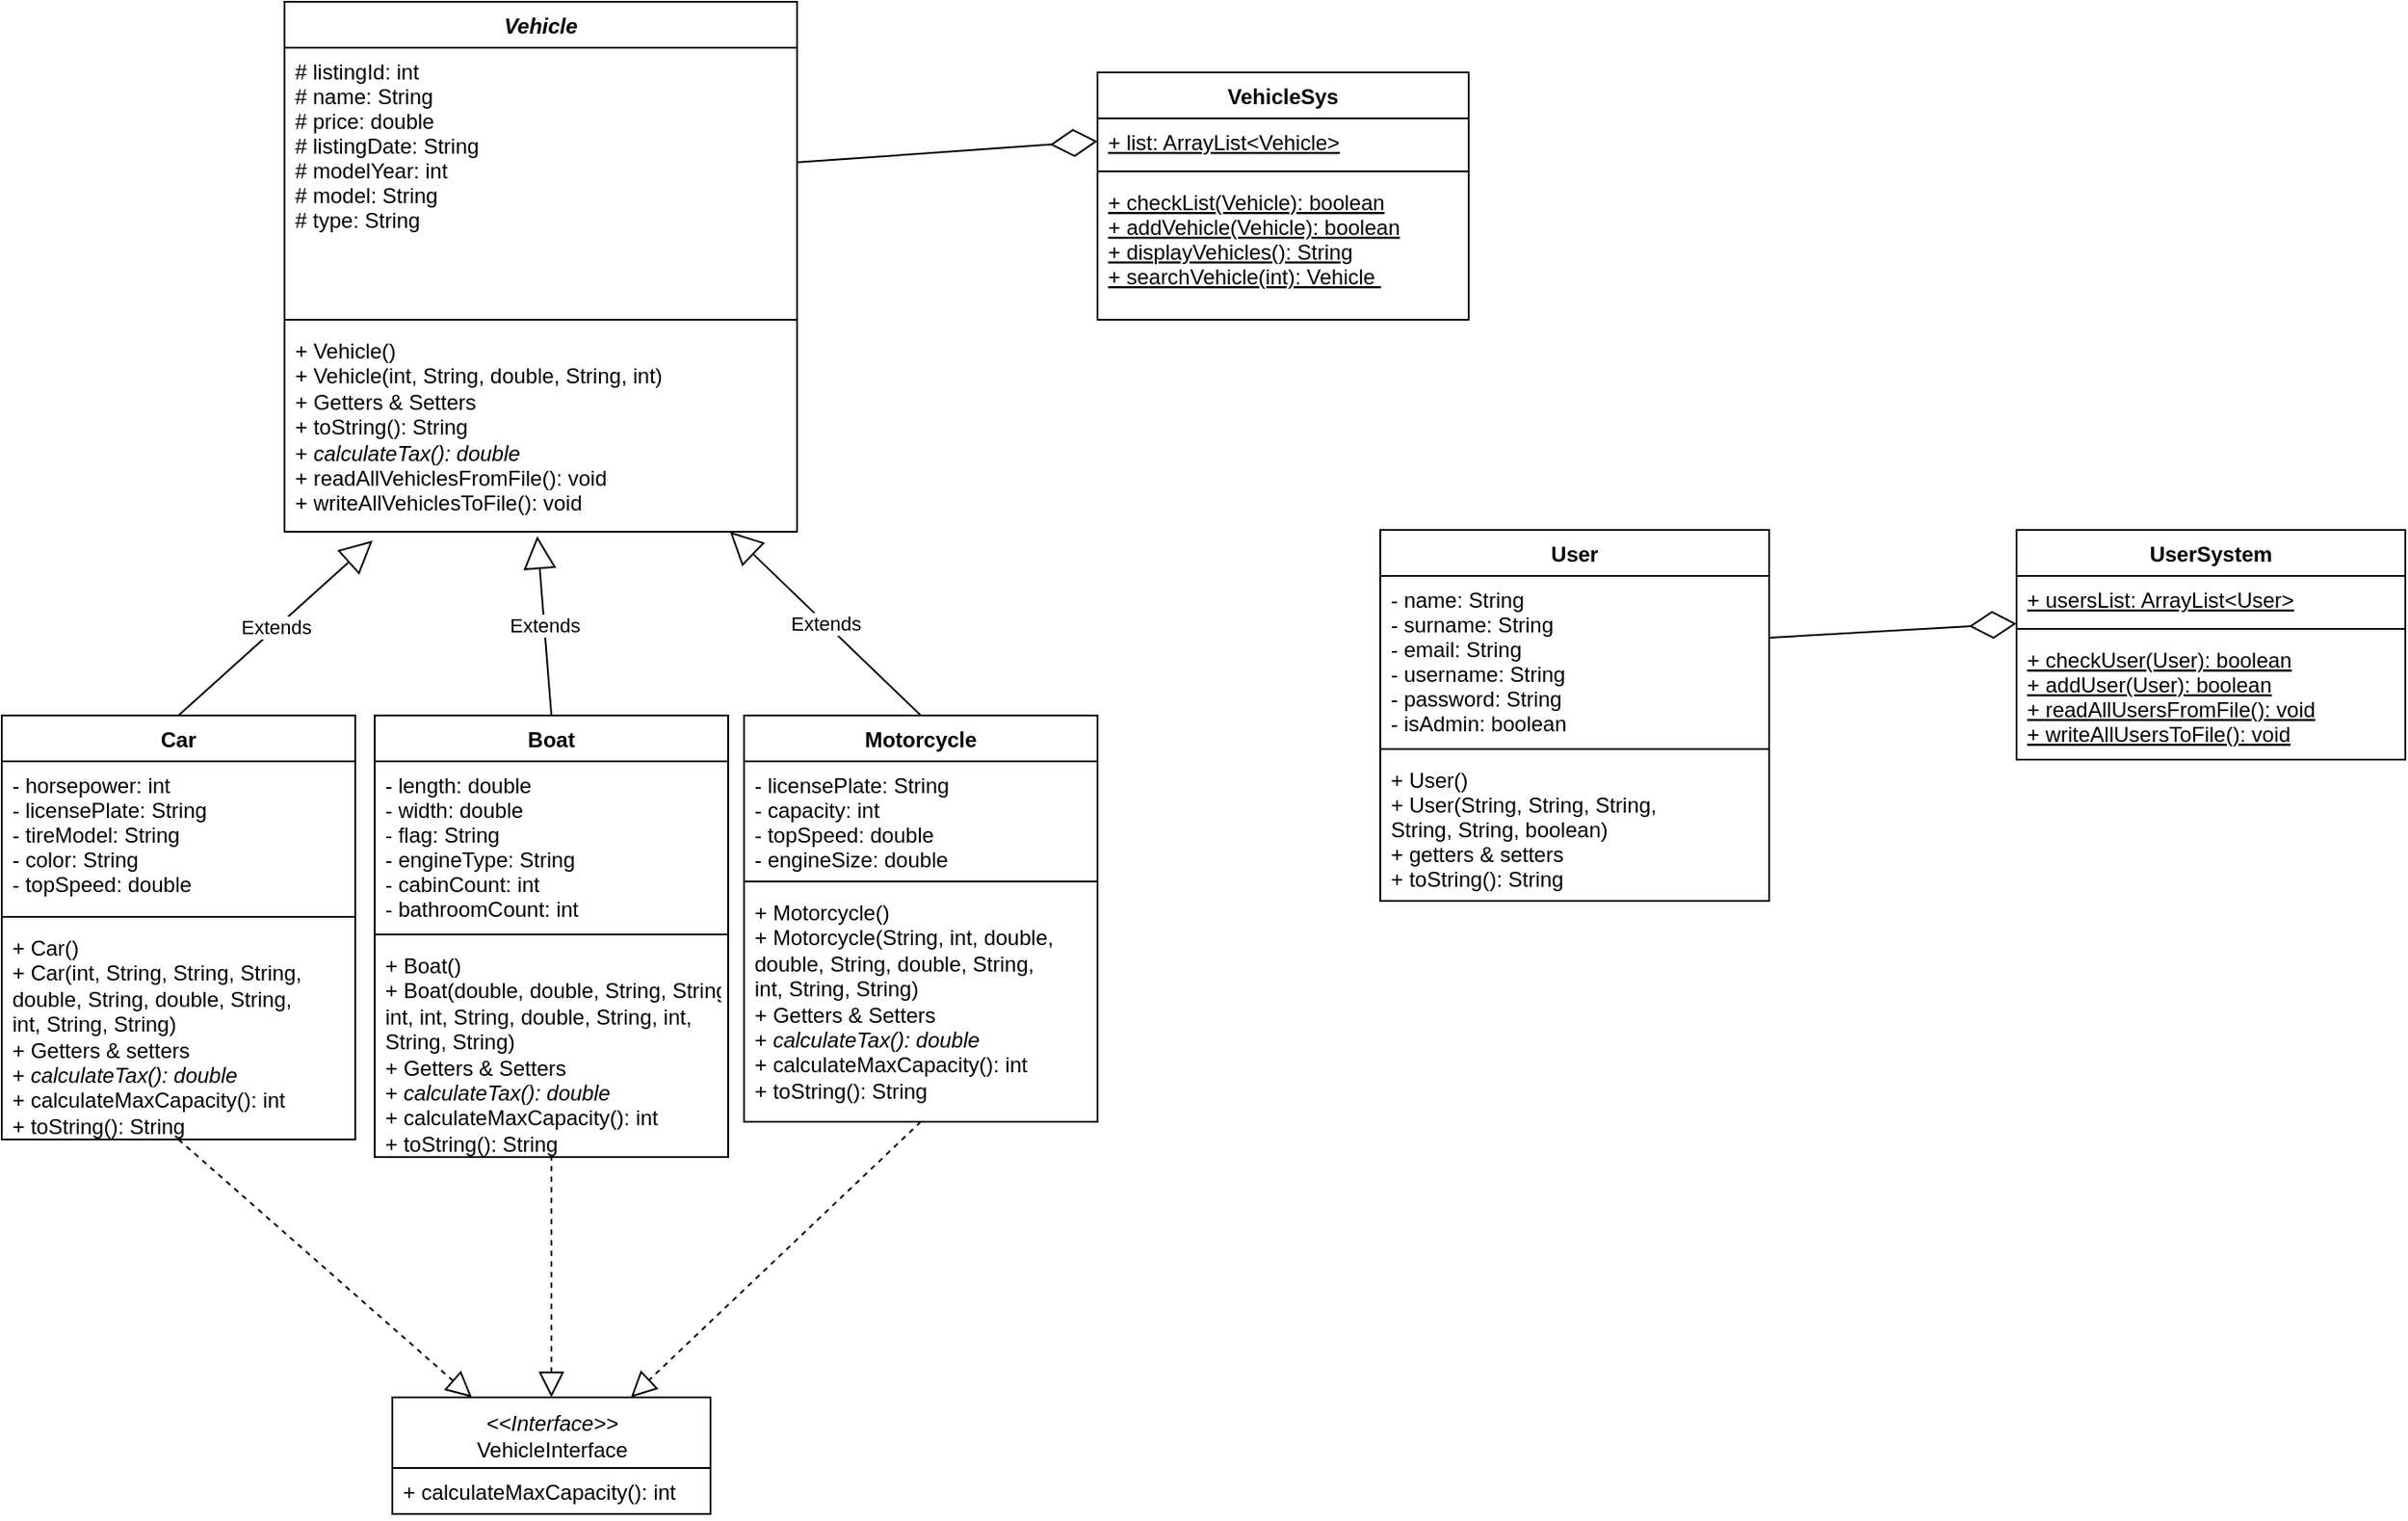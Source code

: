 <mxfile version="12.4.3" type="github" pages="1">
  <diagram id="-B1ppT6hz_5FP_6IwFYu" name="Page-1">
    <mxGraphModel dx="1550" dy="841" grid="1" gridSize="10" guides="1" tooltips="1" connect="1" arrows="1" fold="1" page="1" pageScale="1" pageWidth="1500" pageHeight="1500" math="0" shadow="0">
      <root>
        <mxCell id="0"/>
        <mxCell id="1" parent="0"/>
        <mxCell id="MA55_t0_zQ04JRDkS3So-1" value="Vehicle" style="swimlane;fontStyle=3;align=center;verticalAlign=top;childLayout=stackLayout;horizontal=1;startSize=26;horizontalStack=0;resizeParent=1;resizeParentMax=0;resizeLast=0;collapsible=1;marginBottom=0;" parent="1" vertex="1">
          <mxGeometry x="240" y="460" width="290" height="300" as="geometry"/>
        </mxCell>
        <mxCell id="MA55_t0_zQ04JRDkS3So-2" value="# listingId: int&#xa;# name: String&#xa;# price: double&#xa;# listingDate: String&#xa;# modelYear: int&#xa;# model: String&#xa;# type: String&#xa;&#xa;&#xa;" style="text;strokeColor=none;fillColor=none;align=left;verticalAlign=top;spacingLeft=4;spacingRight=4;overflow=hidden;rotatable=0;points=[[0,0.5],[1,0.5]];portConstraint=eastwest;" parent="MA55_t0_zQ04JRDkS3So-1" vertex="1">
          <mxGeometry y="26" width="290" height="150" as="geometry"/>
        </mxCell>
        <mxCell id="MA55_t0_zQ04JRDkS3So-3" value="" style="line;strokeWidth=1;fillColor=none;align=left;verticalAlign=middle;spacingTop=-1;spacingLeft=3;spacingRight=3;rotatable=0;labelPosition=right;points=[];portConstraint=eastwest;" parent="MA55_t0_zQ04JRDkS3So-1" vertex="1">
          <mxGeometry y="176" width="290" height="8" as="geometry"/>
        </mxCell>
        <mxCell id="MA55_t0_zQ04JRDkS3So-4" value="+ Vehicle()&lt;br&gt;+ Vehicle(int, String, double, String, int)&lt;br&gt;&lt;div&gt;+ Getters &amp;amp; Setters&lt;/div&gt;&lt;div&gt;+ toString(): String&lt;/div&gt;&lt;div&gt;+&lt;i&gt; calculateTax(): double&lt;/i&gt;&lt;/div&gt;+ readAllVehiclesFromFile(): void&lt;br&gt;+ writeAllVehiclesToFile(): void" style="text;strokeColor=none;fillColor=none;align=left;verticalAlign=top;spacingLeft=4;spacingRight=4;overflow=hidden;rotatable=0;points=[[0,0.5],[1,0.5]];portConstraint=eastwest;html=1;" parent="MA55_t0_zQ04JRDkS3So-1" vertex="1">
          <mxGeometry y="184" width="290" height="116" as="geometry"/>
        </mxCell>
        <mxCell id="MA55_t0_zQ04JRDkS3So-5" value="Car" style="swimlane;fontStyle=1;align=center;verticalAlign=top;childLayout=stackLayout;horizontal=1;startSize=26;horizontalStack=0;resizeParent=1;resizeParentMax=0;resizeLast=0;collapsible=1;marginBottom=0;" parent="1" vertex="1">
          <mxGeometry x="80" y="864" width="200" height="240" as="geometry"/>
        </mxCell>
        <mxCell id="MA55_t0_zQ04JRDkS3So-6" value="- horsepower: int&#xa;- licensePlate: String&#xa;- tireModel: String&#xa;- color: String&#xa;- topSpeed: double&#xa;" style="text;strokeColor=none;fillColor=none;align=left;verticalAlign=top;spacingLeft=4;spacingRight=4;overflow=hidden;rotatable=0;points=[[0,0.5],[1,0.5]];portConstraint=eastwest;" parent="MA55_t0_zQ04JRDkS3So-5" vertex="1">
          <mxGeometry y="26" width="200" height="84" as="geometry"/>
        </mxCell>
        <mxCell id="MA55_t0_zQ04JRDkS3So-7" value="" style="line;strokeWidth=1;fillColor=none;align=left;verticalAlign=middle;spacingTop=-1;spacingLeft=3;spacingRight=3;rotatable=0;labelPosition=right;points=[];portConstraint=eastwest;" parent="MA55_t0_zQ04JRDkS3So-5" vertex="1">
          <mxGeometry y="110" width="200" height="8" as="geometry"/>
        </mxCell>
        <mxCell id="MA55_t0_zQ04JRDkS3So-8" value="+ Car()&lt;br&gt;+ Car(int, String, String, String,&lt;br&gt;double, String, double, String,&lt;br&gt;int, String, String)&lt;br&gt;+ Getters &amp;amp; setters&lt;br&gt;+ &lt;i&gt;calculateTax(): double&lt;/i&gt;&lt;br&gt;+ calculateMaxCapacity(): int&lt;br&gt;+ toString(): String" style="text;strokeColor=none;fillColor=none;align=left;verticalAlign=top;spacingLeft=4;spacingRight=4;overflow=hidden;rotatable=0;points=[[0,0.5],[1,0.5]];portConstraint=eastwest;html=1;" parent="MA55_t0_zQ04JRDkS3So-5" vertex="1">
          <mxGeometry y="118" width="200" height="122" as="geometry"/>
        </mxCell>
        <mxCell id="osiSDmEnFBa9YtkusUpC-1" value="Boat" style="swimlane;fontStyle=1;align=center;verticalAlign=top;childLayout=stackLayout;horizontal=1;startSize=26;horizontalStack=0;resizeParent=1;resizeParentMax=0;resizeLast=0;collapsible=1;marginBottom=0;" parent="1" vertex="1">
          <mxGeometry x="291" y="864" width="200" height="250" as="geometry"/>
        </mxCell>
        <mxCell id="osiSDmEnFBa9YtkusUpC-2" value="- length: double&#xa;- width: double&#xa;- flag: String&#xa;- engineType: String&#xa;- cabinCount: int&#xa;- bathroomCount: int&#xa;" style="text;strokeColor=none;fillColor=none;align=left;verticalAlign=top;spacingLeft=4;spacingRight=4;overflow=hidden;rotatable=0;points=[[0,0.5],[1,0.5]];portConstraint=eastwest;" parent="osiSDmEnFBa9YtkusUpC-1" vertex="1">
          <mxGeometry y="26" width="200" height="94" as="geometry"/>
        </mxCell>
        <mxCell id="osiSDmEnFBa9YtkusUpC-3" value="" style="line;strokeWidth=1;fillColor=none;align=left;verticalAlign=middle;spacingTop=-1;spacingLeft=3;spacingRight=3;rotatable=0;labelPosition=right;points=[];portConstraint=eastwest;" parent="osiSDmEnFBa9YtkusUpC-1" vertex="1">
          <mxGeometry y="120" width="200" height="8" as="geometry"/>
        </mxCell>
        <mxCell id="osiSDmEnFBa9YtkusUpC-4" value="+ Boat()&lt;br&gt;+ Boat(double, double, String, String&lt;br&gt;int, int, String, double, String, int, &lt;br&gt;String, String)&lt;br&gt;&lt;div&gt;+ Getters &amp;amp; Setters&lt;/div&gt;&lt;div&gt;+ &lt;i&gt;calculateTax(): double&lt;/i&gt;&lt;/div&gt;+ calculateMaxCapacity(): int&lt;br&gt;+ toString(): String" style="text;strokeColor=none;fillColor=none;align=left;verticalAlign=top;spacingLeft=4;spacingRight=4;overflow=hidden;rotatable=0;points=[[0,0.5],[1,0.5]];portConstraint=eastwest;fontStyle=0;html=1;" parent="osiSDmEnFBa9YtkusUpC-1" vertex="1">
          <mxGeometry y="128" width="200" height="122" as="geometry"/>
        </mxCell>
        <mxCell id="osiSDmEnFBa9YtkusUpC-5" value="Motorcycle" style="swimlane;fontStyle=1;align=center;verticalAlign=top;childLayout=stackLayout;horizontal=1;startSize=26;horizontalStack=0;resizeParent=1;resizeParentMax=0;resizeLast=0;collapsible=1;marginBottom=0;" parent="1" vertex="1">
          <mxGeometry x="500" y="864" width="200" height="230" as="geometry">
            <mxRectangle x="440" y="634" width="100" height="26" as="alternateBounds"/>
          </mxGeometry>
        </mxCell>
        <mxCell id="osiSDmEnFBa9YtkusUpC-6" value="- licensePlate: String&#xa;- capacity: int&#xa;- topSpeed: double&#xa;- engineSize: double&#xa;" style="text;strokeColor=none;fillColor=none;align=left;verticalAlign=top;spacingLeft=4;spacingRight=4;overflow=hidden;rotatable=0;points=[[0,0.5],[1,0.5]];portConstraint=eastwest;" parent="osiSDmEnFBa9YtkusUpC-5" vertex="1">
          <mxGeometry y="26" width="200" height="64" as="geometry"/>
        </mxCell>
        <mxCell id="osiSDmEnFBa9YtkusUpC-7" value="" style="line;strokeWidth=1;fillColor=none;align=left;verticalAlign=middle;spacingTop=-1;spacingLeft=3;spacingRight=3;rotatable=0;labelPosition=right;points=[];portConstraint=eastwest;" parent="osiSDmEnFBa9YtkusUpC-5" vertex="1">
          <mxGeometry y="90" width="200" height="8" as="geometry"/>
        </mxCell>
        <mxCell id="osiSDmEnFBa9YtkusUpC-8" value="+ Motorcycle()&lt;br&gt;+ Motorcycle(String, int, double,&lt;br&gt;double, String, double, String, &lt;br&gt;int, String, String)&lt;br&gt;+ Getters &amp;amp; Setters&lt;br&gt;+ &lt;i&gt;calculateTax(): double&lt;/i&gt;&lt;br&gt;+ calculateMaxCapacity(): int&lt;br&gt;+ toString(): String" style="text;strokeColor=none;fillColor=none;align=left;verticalAlign=top;spacingLeft=4;spacingRight=4;overflow=hidden;rotatable=0;points=[[0,0.5],[1,0.5]];portConstraint=eastwest;html=1;" parent="osiSDmEnFBa9YtkusUpC-5" vertex="1">
          <mxGeometry y="98" width="200" height="132" as="geometry"/>
        </mxCell>
        <mxCell id="Wsog8xhASZG21VbPrZgl-1" value="Extends" style="endArrow=block;endSize=16;endFill=0;html=1;exitX=0.5;exitY=0;exitDx=0;exitDy=0;entryX=0.493;entryY=1.022;entryDx=0;entryDy=0;entryPerimeter=0;" parent="1" source="osiSDmEnFBa9YtkusUpC-1" target="MA55_t0_zQ04JRDkS3So-4" edge="1">
          <mxGeometry width="160" relative="1" as="geometry">
            <mxPoint x="311" y="790" as="sourcePoint"/>
            <mxPoint x="400" y="760" as="targetPoint"/>
          </mxGeometry>
        </mxCell>
        <mxCell id="Wsog8xhASZG21VbPrZgl-2" value="Extends" style="endArrow=block;endSize=16;endFill=0;html=1;exitX=0.5;exitY=0;exitDx=0;exitDy=0;entryX=0.172;entryY=1.043;entryDx=0;entryDy=0;entryPerimeter=0;" parent="1" source="MA55_t0_zQ04JRDkS3So-5" target="MA55_t0_zQ04JRDkS3So-4" edge="1">
          <mxGeometry width="160" relative="1" as="geometry">
            <mxPoint x="211" y="780" as="sourcePoint"/>
            <mxPoint x="290" y="750" as="targetPoint"/>
          </mxGeometry>
        </mxCell>
        <mxCell id="Wsog8xhASZG21VbPrZgl-3" value="Extends" style="endArrow=block;endSize=16;endFill=0;html=1;exitX=0.5;exitY=0;exitDx=0;exitDy=0;entryX=0.869;entryY=1;entryDx=0;entryDy=0;entryPerimeter=0;" parent="1" source="osiSDmEnFBa9YtkusUpC-5" target="MA55_t0_zQ04JRDkS3So-4" edge="1">
          <mxGeometry width="160" relative="1" as="geometry">
            <mxPoint x="502" y="864" as="sourcePoint"/>
            <mxPoint x="490" y="760" as="targetPoint"/>
          </mxGeometry>
        </mxCell>
        <mxCell id="u7Z1UTMWD-o3jPnELLZr-2" value="&lt;p style=&quot;margin: 0px ; margin-top: 4px ; text-align: center&quot;&gt;&lt;i&gt;&amp;lt;&amp;lt;Interface&amp;gt;&amp;gt;&lt;/i&gt;&lt;br&gt;VehicleInterface&lt;br&gt;&lt;/p&gt;" style="swimlane;fontStyle=0;childLayout=stackLayout;horizontal=1;startSize=40;fillColor=none;horizontalStack=0;resizeParent=1;resizeParentMax=0;resizeLast=0;collapsible=1;marginBottom=0;html=1;" parent="1" vertex="1">
          <mxGeometry x="301" y="1250" width="180" height="66" as="geometry"/>
        </mxCell>
        <mxCell id="u7Z1UTMWD-o3jPnELLZr-3" value="+ calculateMaxCapacity(): int" style="text;strokeColor=none;fillColor=none;align=left;verticalAlign=top;spacingLeft=4;spacingRight=4;overflow=hidden;rotatable=0;points=[[0,0.5],[1,0.5]];portConstraint=eastwest;" parent="u7Z1UTMWD-o3jPnELLZr-2" vertex="1">
          <mxGeometry y="40" width="180" height="26" as="geometry"/>
        </mxCell>
        <mxCell id="u7Z1UTMWD-o3jPnELLZr-6" value="" style="endArrow=block;dashed=1;endFill=0;endSize=12;html=1;exitX=0.5;exitY=1;exitDx=0;exitDy=0;exitPerimeter=0;entryX=0.25;entryY=0;entryDx=0;entryDy=0;" parent="1" source="MA55_t0_zQ04JRDkS3So-8" target="u7Z1UTMWD-o3jPnELLZr-2" edge="1">
          <mxGeometry width="160" relative="1" as="geometry">
            <mxPoint x="180" y="1200" as="sourcePoint"/>
            <mxPoint x="340" y="1200" as="targetPoint"/>
          </mxGeometry>
        </mxCell>
        <mxCell id="u7Z1UTMWD-o3jPnELLZr-7" value="" style="endArrow=block;dashed=1;endFill=0;endSize=12;html=1;exitX=0.5;exitY=0.992;exitDx=0;exitDy=0;exitPerimeter=0;entryX=0.5;entryY=0;entryDx=0;entryDy=0;" parent="1" source="osiSDmEnFBa9YtkusUpC-4" target="u7Z1UTMWD-o3jPnELLZr-2" edge="1">
          <mxGeometry width="160" relative="1" as="geometry">
            <mxPoint x="375.5" y="1114" as="sourcePoint"/>
            <mxPoint x="586.5" y="1250" as="targetPoint"/>
          </mxGeometry>
        </mxCell>
        <mxCell id="u7Z1UTMWD-o3jPnELLZr-8" value="" style="endArrow=block;dashed=1;endFill=0;endSize=12;html=1;exitX=0.5;exitY=1;exitDx=0;exitDy=0;exitPerimeter=0;entryX=0.75;entryY=0;entryDx=0;entryDy=0;" parent="1" source="osiSDmEnFBa9YtkusUpC-8" target="u7Z1UTMWD-o3jPnELLZr-2" edge="1">
          <mxGeometry width="160" relative="1" as="geometry">
            <mxPoint x="594.5" y="1094" as="sourcePoint"/>
            <mxPoint x="805.5" y="1230" as="targetPoint"/>
          </mxGeometry>
        </mxCell>
        <mxCell id="kv0yy4VYP6Upgk7bpCAp-1" value="User&#xa;" style="swimlane;fontStyle=1;align=center;verticalAlign=top;childLayout=stackLayout;horizontal=1;startSize=26;horizontalStack=0;resizeParent=1;resizeParentMax=0;resizeLast=0;collapsible=1;marginBottom=0;" parent="1" vertex="1">
          <mxGeometry x="860" y="759" width="220" height="210" as="geometry"/>
        </mxCell>
        <mxCell id="kv0yy4VYP6Upgk7bpCAp-2" value="- name: String&#xa;- surname: String&#xa;- email: String&#xa;- username: String&#xa;- password: String&#xa;- isAdmin: boolean" style="text;strokeColor=none;fillColor=none;align=left;verticalAlign=top;spacingLeft=4;spacingRight=4;overflow=hidden;rotatable=0;points=[[0,0.5],[1,0.5]];portConstraint=eastwest;" parent="kv0yy4VYP6Upgk7bpCAp-1" vertex="1">
          <mxGeometry y="26" width="220" height="94" as="geometry"/>
        </mxCell>
        <mxCell id="kv0yy4VYP6Upgk7bpCAp-3" value="" style="line;strokeWidth=1;fillColor=none;align=left;verticalAlign=middle;spacingTop=-1;spacingLeft=3;spacingRight=3;rotatable=0;labelPosition=right;points=[];portConstraint=eastwest;" parent="kv0yy4VYP6Upgk7bpCAp-1" vertex="1">
          <mxGeometry y="120" width="220" height="8" as="geometry"/>
        </mxCell>
        <mxCell id="kv0yy4VYP6Upgk7bpCAp-4" value="+ User()&#xa;+ User(String, String, String,&#xa;String, String, boolean)&#xa;+ getters &amp; setters&#xa;+ toString(): String" style="text;strokeColor=none;fillColor=none;align=left;verticalAlign=top;spacingLeft=4;spacingRight=4;overflow=hidden;rotatable=0;points=[[0,0.5],[1,0.5]];portConstraint=eastwest;" parent="kv0yy4VYP6Upgk7bpCAp-1" vertex="1">
          <mxGeometry y="128" width="220" height="82" as="geometry"/>
        </mxCell>
        <mxCell id="kv0yy4VYP6Upgk7bpCAp-5" value="VehicleSys" style="swimlane;fontStyle=1;align=center;verticalAlign=top;childLayout=stackLayout;horizontal=1;startSize=26;horizontalStack=0;resizeParent=1;resizeParentMax=0;resizeLast=0;collapsible=1;marginBottom=0;" parent="1" vertex="1">
          <mxGeometry x="700" y="500" width="210" height="140" as="geometry"/>
        </mxCell>
        <mxCell id="kv0yy4VYP6Upgk7bpCAp-6" value="+ list: ArrayList&lt;Vehicle&gt;" style="text;strokeColor=none;fillColor=none;align=left;verticalAlign=top;spacingLeft=4;spacingRight=4;overflow=hidden;rotatable=0;points=[[0,0.5],[1,0.5]];portConstraint=eastwest;fontStyle=4" parent="kv0yy4VYP6Upgk7bpCAp-5" vertex="1">
          <mxGeometry y="26" width="210" height="26" as="geometry"/>
        </mxCell>
        <mxCell id="kv0yy4VYP6Upgk7bpCAp-7" value="" style="line;strokeWidth=1;fillColor=none;align=left;verticalAlign=middle;spacingTop=-1;spacingLeft=3;spacingRight=3;rotatable=0;labelPosition=right;points=[];portConstraint=eastwest;" parent="kv0yy4VYP6Upgk7bpCAp-5" vertex="1">
          <mxGeometry y="52" width="210" height="8" as="geometry"/>
        </mxCell>
        <mxCell id="kv0yy4VYP6Upgk7bpCAp-8" value="+ checkList(Vehicle): boolean&#xa;+ addVehicle(Vehicle): boolean&#xa;+ displayVehicles(): String&#xa;+ searchVehicle(int): Vehicle " style="text;strokeColor=none;fillColor=none;align=left;verticalAlign=top;spacingLeft=4;spacingRight=4;overflow=hidden;rotatable=0;points=[[0,0.5],[1,0.5]];portConstraint=eastwest;fontStyle=4" parent="kv0yy4VYP6Upgk7bpCAp-5" vertex="1">
          <mxGeometry y="60" width="210" height="80" as="geometry"/>
        </mxCell>
        <mxCell id="kv0yy4VYP6Upgk7bpCAp-10" value="" style="endArrow=diamondThin;endFill=0;endSize=24;html=1;entryX=0;entryY=0.5;entryDx=0;entryDy=0;" parent="1" source="MA55_t0_zQ04JRDkS3So-2" target="kv0yy4VYP6Upgk7bpCAp-6" edge="1">
          <mxGeometry width="160" relative="1" as="geometry">
            <mxPoint x="610" y="470" as="sourcePoint"/>
            <mxPoint x="770" y="470" as="targetPoint"/>
          </mxGeometry>
        </mxCell>
        <mxCell id="kv0yy4VYP6Upgk7bpCAp-12" value="UserSystem" style="swimlane;fontStyle=1;align=center;verticalAlign=top;childLayout=stackLayout;horizontal=1;startSize=26;horizontalStack=0;resizeParent=1;resizeParentMax=0;resizeLast=0;collapsible=1;marginBottom=0;" parent="1" vertex="1">
          <mxGeometry x="1220" y="759" width="220" height="130" as="geometry"/>
        </mxCell>
        <mxCell id="kv0yy4VYP6Upgk7bpCAp-13" value="+ usersList: ArrayList&lt;User&gt;" style="text;strokeColor=none;fillColor=none;align=left;verticalAlign=top;spacingLeft=4;spacingRight=4;overflow=hidden;rotatable=0;points=[[0,0.5],[1,0.5]];portConstraint=eastwest;fontStyle=4" parent="kv0yy4VYP6Upgk7bpCAp-12" vertex="1">
          <mxGeometry y="26" width="220" height="26" as="geometry"/>
        </mxCell>
        <mxCell id="kv0yy4VYP6Upgk7bpCAp-14" value="" style="line;strokeWidth=1;fillColor=none;align=left;verticalAlign=middle;spacingTop=-1;spacingLeft=3;spacingRight=3;rotatable=0;labelPosition=right;points=[];portConstraint=eastwest;" parent="kv0yy4VYP6Upgk7bpCAp-12" vertex="1">
          <mxGeometry y="52" width="220" height="8" as="geometry"/>
        </mxCell>
        <mxCell id="kv0yy4VYP6Upgk7bpCAp-15" value="+ checkUser(User): boolean&#xa;+ addUser(User): boolean&#xa;+ readAllUsersFromFile(): void&#xa;+ writeAllUsersToFile(): void" style="text;strokeColor=none;fillColor=none;align=left;verticalAlign=top;spacingLeft=4;spacingRight=4;overflow=hidden;rotatable=0;points=[[0,0.5],[1,0.5]];portConstraint=eastwest;fontStyle=4" parent="kv0yy4VYP6Upgk7bpCAp-12" vertex="1">
          <mxGeometry y="60" width="220" height="70" as="geometry"/>
        </mxCell>
        <mxCell id="kv0yy4VYP6Upgk7bpCAp-17" value="" style="endArrow=diamondThin;endFill=0;endSize=24;html=1;entryX=0;entryY=1.038;entryDx=0;entryDy=0;entryPerimeter=0;" parent="1" target="kv0yy4VYP6Upgk7bpCAp-13" edge="1">
          <mxGeometry width="160" relative="1" as="geometry">
            <mxPoint x="1080" y="820" as="sourcePoint"/>
            <mxPoint x="1240" y="820" as="targetPoint"/>
          </mxGeometry>
        </mxCell>
      </root>
    </mxGraphModel>
  </diagram>
</mxfile>
